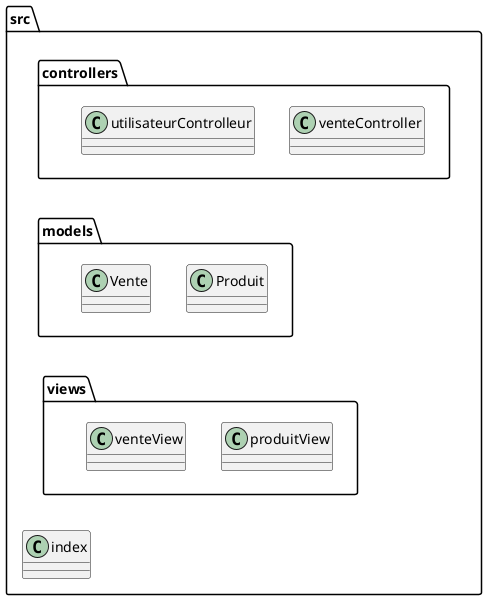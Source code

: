 @startuml

package "src" {
    package "controllers" as C {
        class venteController
        class utilisateurControlleur
    }
    package "models" as M {
        class Produit
        class Vente
    }
    package "views" as V {
        class produitView
        class venteView
    }

    class index
}

C -[hidden]down- M
M -[hidden]down- V
V -[hidden]down- index
@enduml
